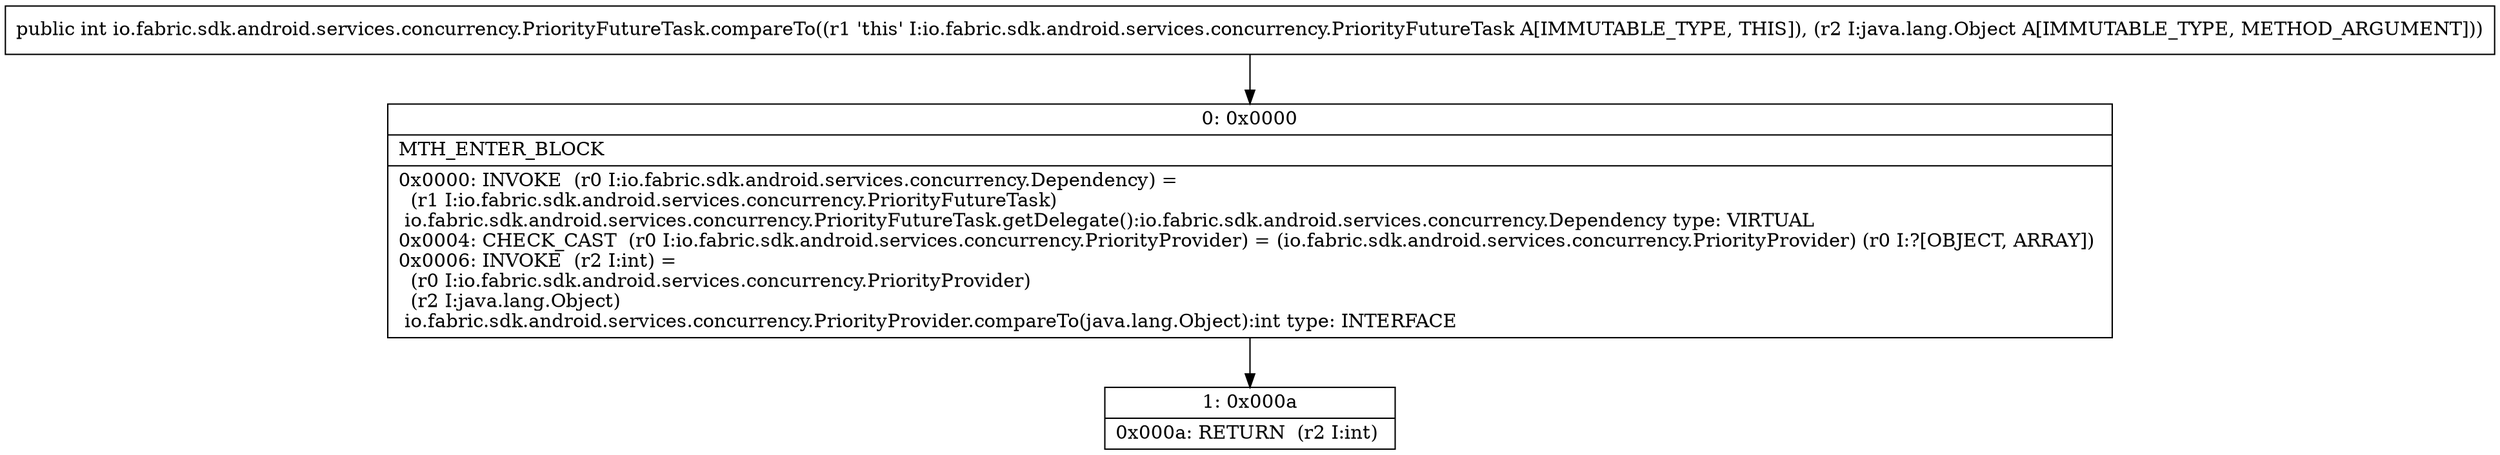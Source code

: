 digraph "CFG forio.fabric.sdk.android.services.concurrency.PriorityFutureTask.compareTo(Ljava\/lang\/Object;)I" {
Node_0 [shape=record,label="{0\:\ 0x0000|MTH_ENTER_BLOCK\l|0x0000: INVOKE  (r0 I:io.fabric.sdk.android.services.concurrency.Dependency) = \l  (r1 I:io.fabric.sdk.android.services.concurrency.PriorityFutureTask)\l io.fabric.sdk.android.services.concurrency.PriorityFutureTask.getDelegate():io.fabric.sdk.android.services.concurrency.Dependency type: VIRTUAL \l0x0004: CHECK_CAST  (r0 I:io.fabric.sdk.android.services.concurrency.PriorityProvider) = (io.fabric.sdk.android.services.concurrency.PriorityProvider) (r0 I:?[OBJECT, ARRAY]) \l0x0006: INVOKE  (r2 I:int) = \l  (r0 I:io.fabric.sdk.android.services.concurrency.PriorityProvider)\l  (r2 I:java.lang.Object)\l io.fabric.sdk.android.services.concurrency.PriorityProvider.compareTo(java.lang.Object):int type: INTERFACE \l}"];
Node_1 [shape=record,label="{1\:\ 0x000a|0x000a: RETURN  (r2 I:int) \l}"];
MethodNode[shape=record,label="{public int io.fabric.sdk.android.services.concurrency.PriorityFutureTask.compareTo((r1 'this' I:io.fabric.sdk.android.services.concurrency.PriorityFutureTask A[IMMUTABLE_TYPE, THIS]), (r2 I:java.lang.Object A[IMMUTABLE_TYPE, METHOD_ARGUMENT])) }"];
MethodNode -> Node_0;
Node_0 -> Node_1;
}

